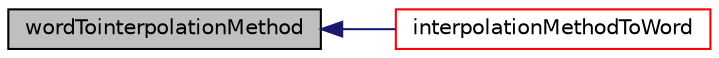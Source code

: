 digraph "wordTointerpolationMethod"
{
  bgcolor="transparent";
  edge [fontname="Helvetica",fontsize="10",labelfontname="Helvetica",labelfontsize="10"];
  node [fontname="Helvetica",fontsize="10",shape=record];
  rankdir="LR";
  Node330 [label="wordTointerpolationMethod",height=0.2,width=0.4,color="black", fillcolor="grey75", style="filled", fontcolor="black"];
  Node330 -> Node331 [dir="back",color="midnightblue",fontsize="10",style="solid",fontname="Helvetica"];
  Node331 [label="interpolationMethodToWord",height=0.2,width=0.4,color="red",URL="$a25997.html#a0010bde4b2321e3235a1d54734464aed",tooltip="Convert interpolationMethod to word representation. "];
}
